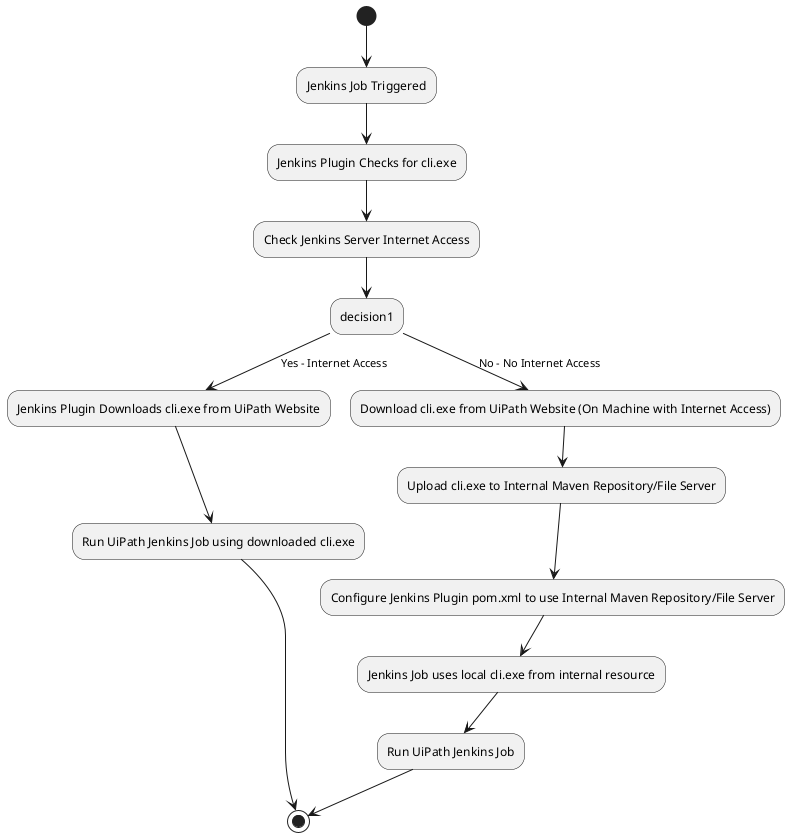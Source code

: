 @startuml
(*) --> "Jenkins Job Triggered"
"Jenkins Job Triggered" --> "Jenkins Plugin Checks for cli.exe"
"Jenkins Plugin Checks for cli.exe" --> "Check Jenkins Server Internet Access"
"Check Jenkins Server Internet Access" --> decision1

decision1 --> [Yes - Internet Access] "Jenkins Plugin Downloads cli.exe from UiPath Website"
"Jenkins Plugin Downloads cli.exe from UiPath Website" --> "Run UiPath Jenkins Job using downloaded cli.exe"
"Run UiPath Jenkins Job using downloaded cli.exe" --> (*)

decision1 --> [No - No Internet Access] "Download cli.exe from UiPath Website (On Machine with Internet Access)"
"Download cli.exe from UiPath Website (On Machine with Internet Access)" --> "Upload cli.exe to Internal Maven Repository/File Server"
"Upload cli.exe to Internal Maven Repository/File Server" --> "Configure Jenkins Plugin pom.xml to use Internal Maven Repository/File Server"
"Configure Jenkins Plugin pom.xml to use Internal Maven Repository/File Server" --> "Jenkins Job uses local cli.exe from internal resource"
"Jenkins Job uses local cli.exe from internal resource" --> "Run UiPath Jenkins Job"
"Run UiPath Jenkins Job" --> (*)

@enduml